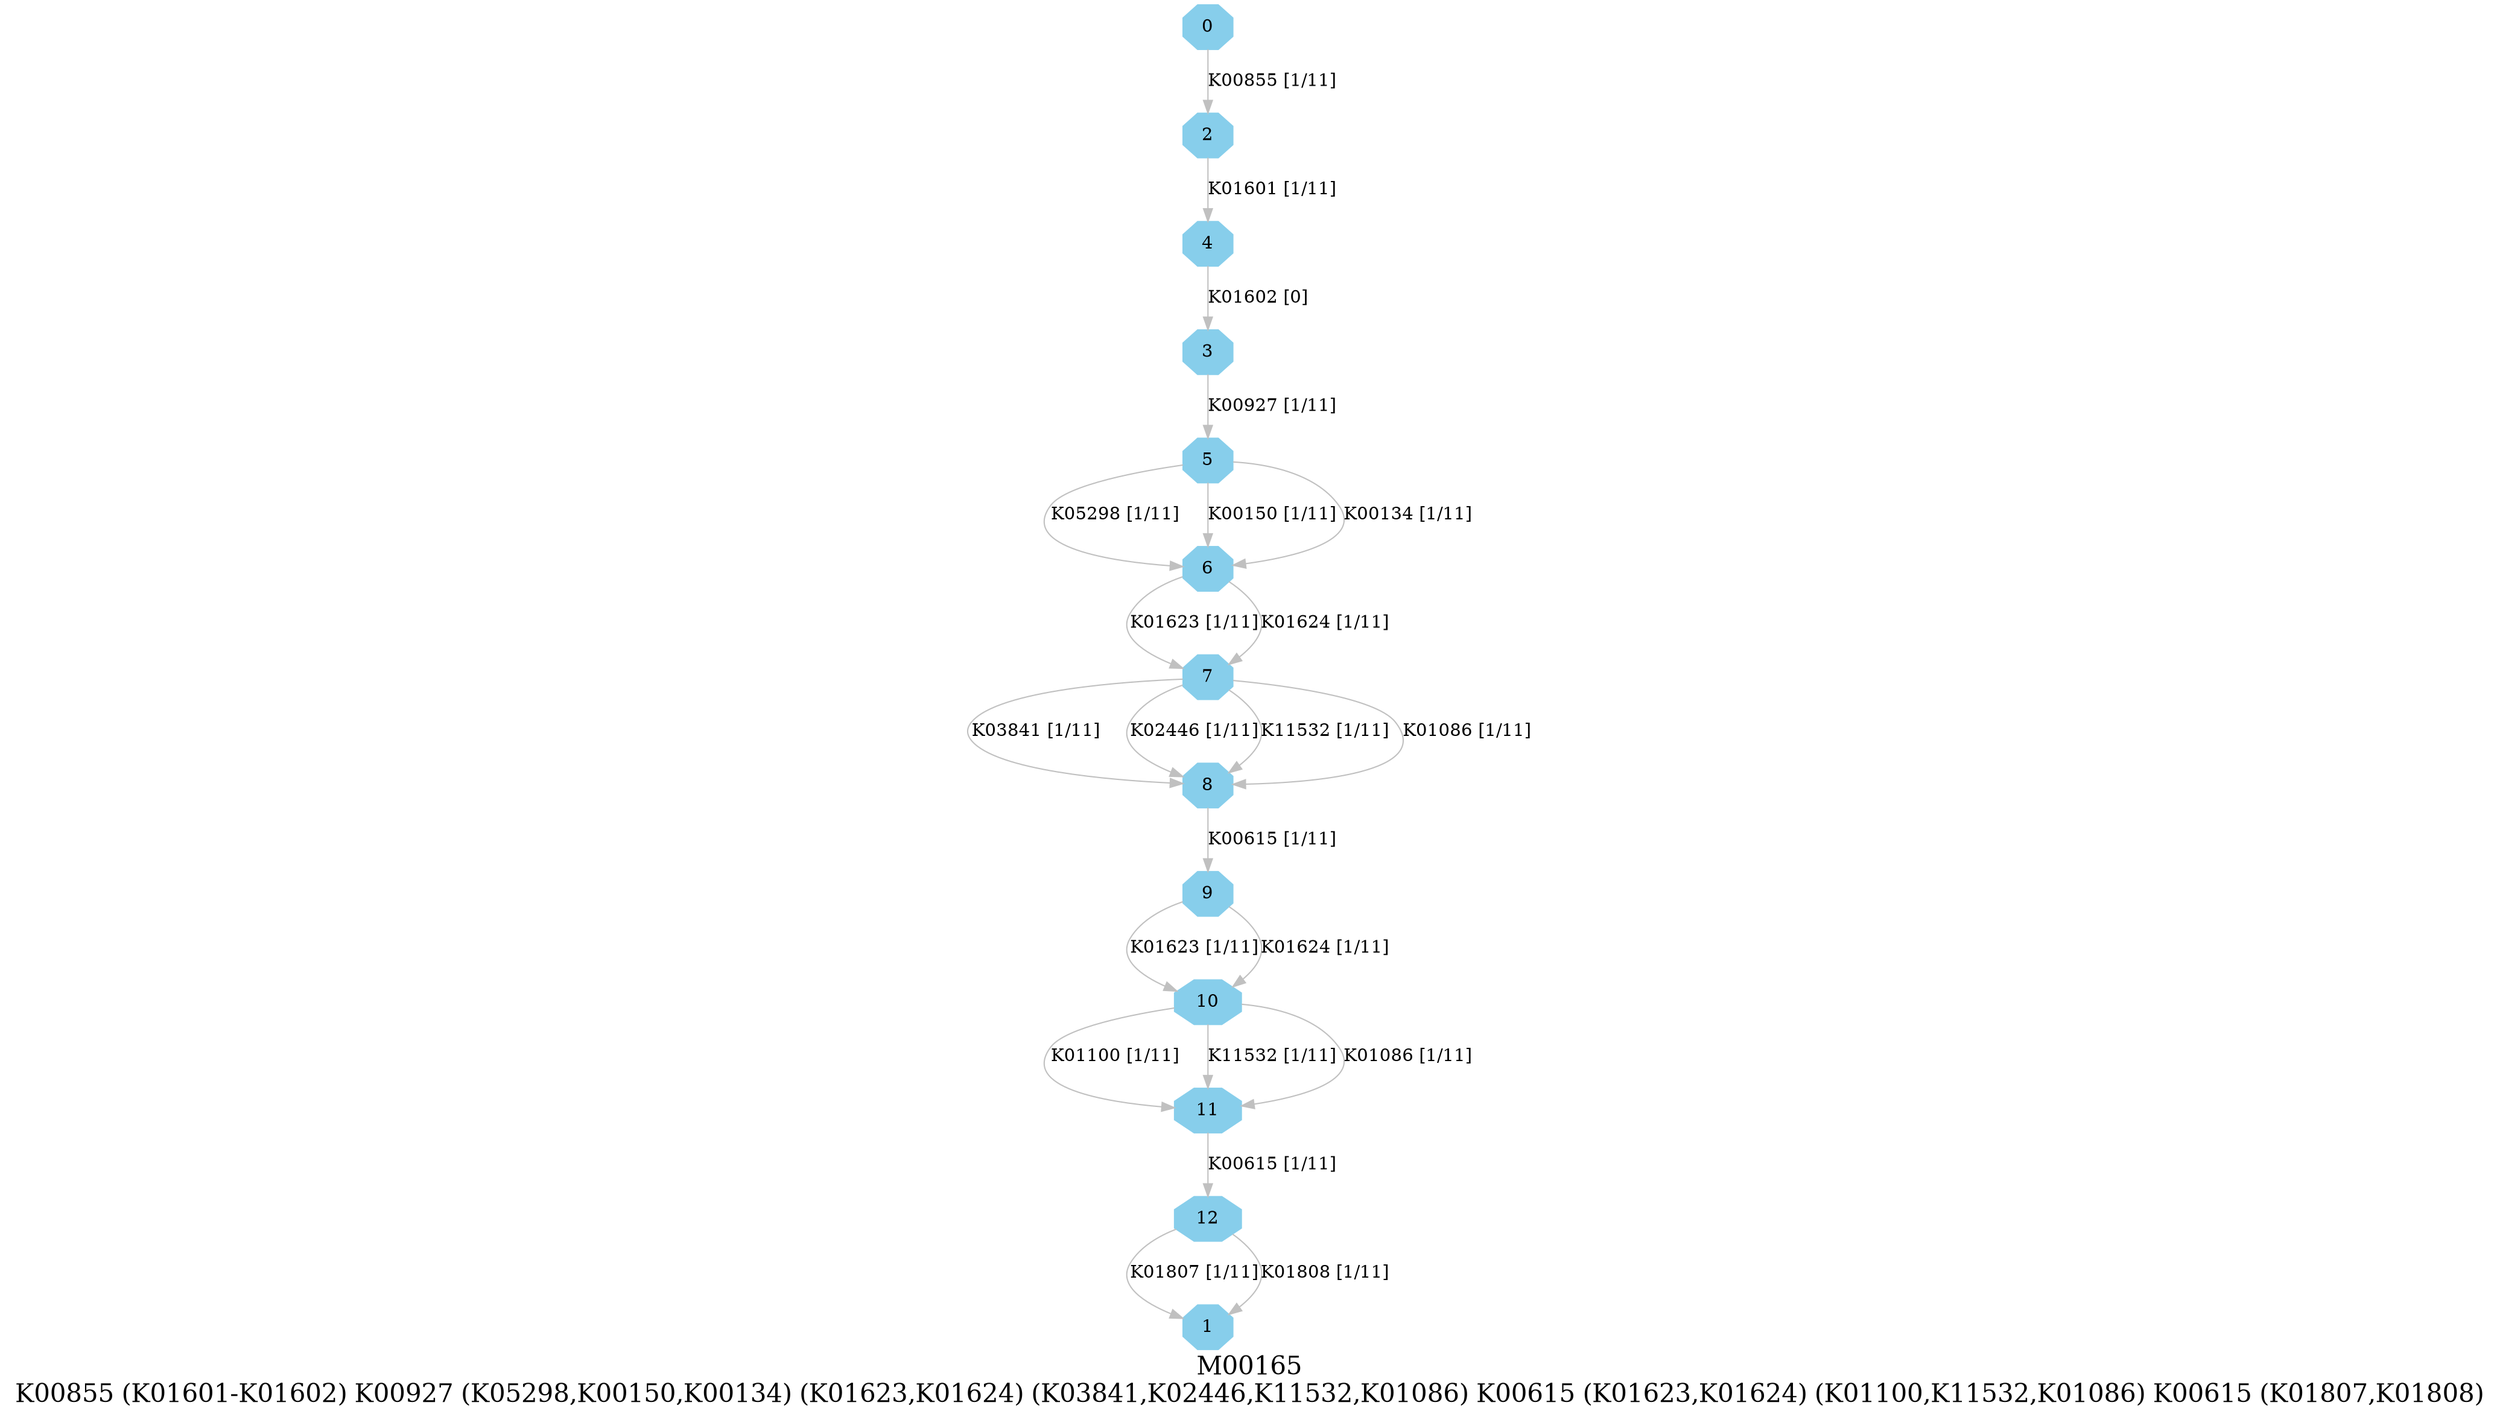 digraph G {
graph [label="M00165
K00855 (K01601-K01602) K00927 (K05298,K00150,K00134) (K01623,K01624) (K03841,K02446,K11532,K01086) K00615 (K01623,K01624) (K01100,K11532,K01086) K00615 (K01807,K01808)",fontsize=20];
node [shape=box,style=filled];
edge [len=3,color=grey];
{node [width=.3,height=.3,shape=octagon,style=filled,color=skyblue] 0 1 2 3 4 5 6 7 8 9 10 11 12 }
0 -> 2 [label="K00855 [1/11]"];
2 -> 4 [label="K01601 [1/11]"];
3 -> 5 [label="K00927 [1/11]"];
4 -> 3 [label="K01602 [0]"];
5 -> 6 [label="K05298 [1/11]"];
5 -> 6 [label="K00150 [1/11]"];
5 -> 6 [label="K00134 [1/11]"];
6 -> 7 [label="K01623 [1/11]"];
6 -> 7 [label="K01624 [1/11]"];
7 -> 8 [label="K03841 [1/11]"];
7 -> 8 [label="K02446 [1/11]"];
7 -> 8 [label="K11532 [1/11]"];
7 -> 8 [label="K01086 [1/11]"];
8 -> 9 [label="K00615 [1/11]"];
9 -> 10 [label="K01623 [1/11]"];
9 -> 10 [label="K01624 [1/11]"];
10 -> 11 [label="K01100 [1/11]"];
10 -> 11 [label="K11532 [1/11]"];
10 -> 11 [label="K01086 [1/11]"];
11 -> 12 [label="K00615 [1/11]"];
12 -> 1 [label="K01807 [1/11]"];
12 -> 1 [label="K01808 [1/11]"];
}